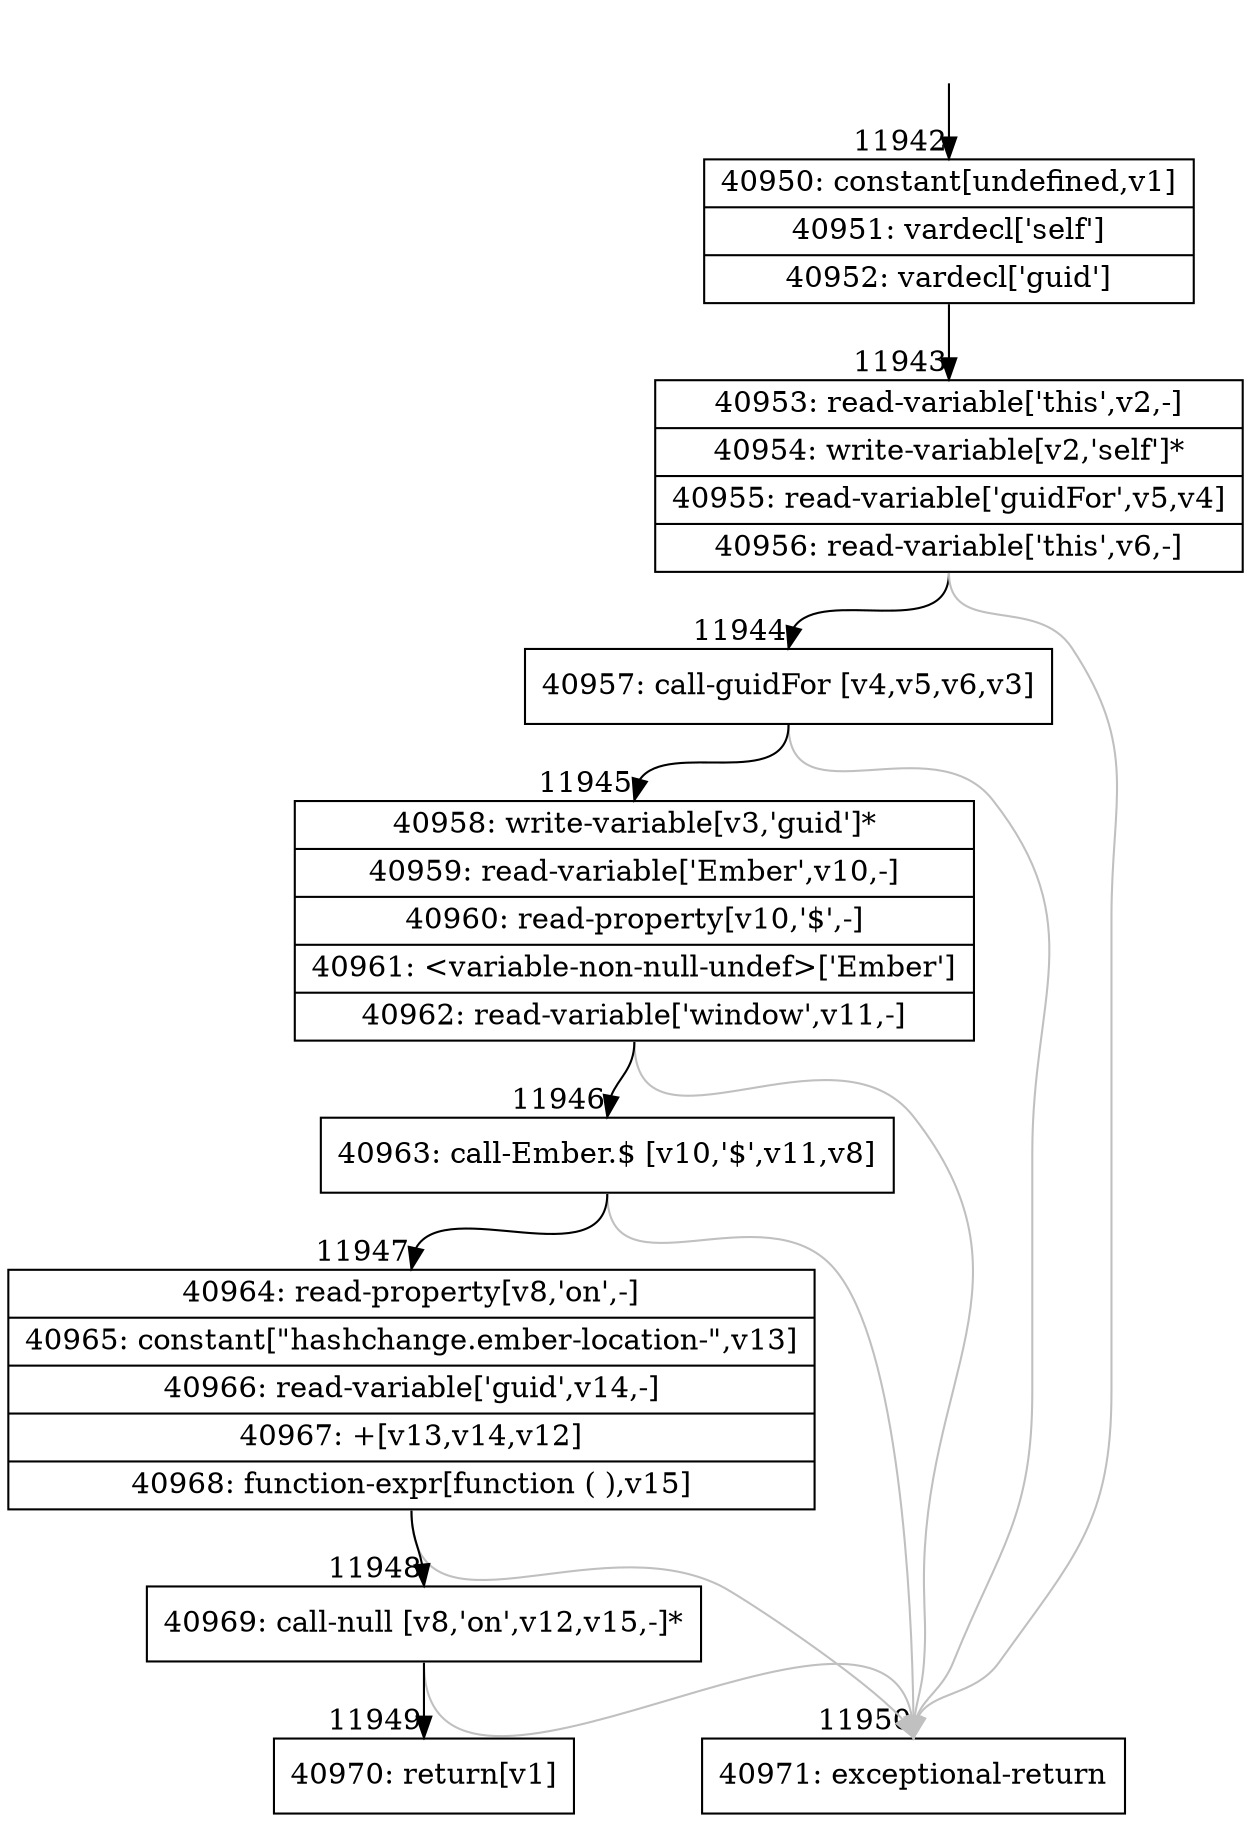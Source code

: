 digraph {
rankdir="TD"
BB_entry981[shape=none,label=""];
BB_entry981 -> BB11942 [tailport=s, headport=n, headlabel="    11942"]
BB11942 [shape=record label="{40950: constant[undefined,v1]|40951: vardecl['self']|40952: vardecl['guid']}" ] 
BB11942 -> BB11943 [tailport=s, headport=n, headlabel="      11943"]
BB11943 [shape=record label="{40953: read-variable['this',v2,-]|40954: write-variable[v2,'self']*|40955: read-variable['guidFor',v5,v4]|40956: read-variable['this',v6,-]}" ] 
BB11943 -> BB11944 [tailport=s, headport=n, headlabel="      11944"]
BB11943 -> BB11950 [tailport=s, headport=n, color=gray, headlabel="      11950"]
BB11944 [shape=record label="{40957: call-guidFor [v4,v5,v6,v3]}" ] 
BB11944 -> BB11945 [tailport=s, headport=n, headlabel="      11945"]
BB11944 -> BB11950 [tailport=s, headport=n, color=gray]
BB11945 [shape=record label="{40958: write-variable[v3,'guid']*|40959: read-variable['Ember',v10,-]|40960: read-property[v10,'$',-]|40961: \<variable-non-null-undef\>['Ember']|40962: read-variable['window',v11,-]}" ] 
BB11945 -> BB11946 [tailport=s, headport=n, headlabel="      11946"]
BB11945 -> BB11950 [tailport=s, headport=n, color=gray]
BB11946 [shape=record label="{40963: call-Ember.$ [v10,'$',v11,v8]}" ] 
BB11946 -> BB11947 [tailport=s, headport=n, headlabel="      11947"]
BB11946 -> BB11950 [tailport=s, headport=n, color=gray]
BB11947 [shape=record label="{40964: read-property[v8,'on',-]|40965: constant[\"hashchange.ember-location-\",v13]|40966: read-variable['guid',v14,-]|40967: +[v13,v14,v12]|40968: function-expr[function ( ),v15]}" ] 
BB11947 -> BB11948 [tailport=s, headport=n, headlabel="      11948"]
BB11947 -> BB11950 [tailport=s, headport=n, color=gray]
BB11948 [shape=record label="{40969: call-null [v8,'on',v12,v15,-]*}" ] 
BB11948 -> BB11949 [tailport=s, headport=n, headlabel="      11949"]
BB11948 -> BB11950 [tailport=s, headport=n, color=gray]
BB11949 [shape=record label="{40970: return[v1]}" ] 
BB11950 [shape=record label="{40971: exceptional-return}" ] 
//#$~ 22039
}

